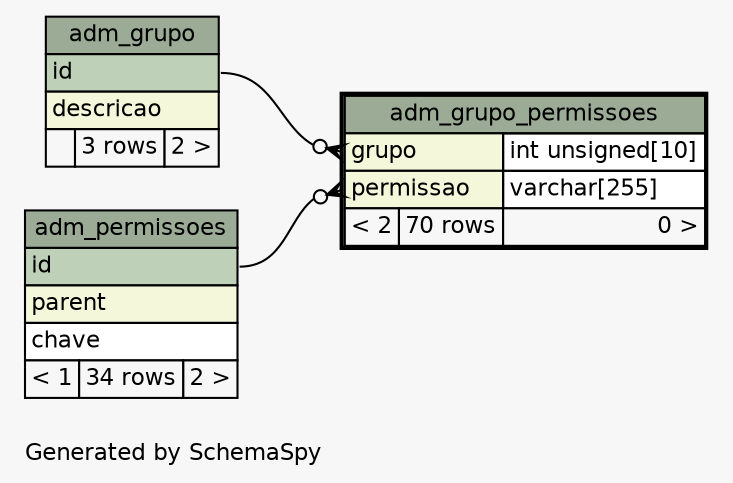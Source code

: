 // dot 2.38.0 on Windows 10 10.0
// SchemaSpy rev 590
digraph "oneDegreeRelationshipsDiagram" {
  graph [
    rankdir="RL"
    bgcolor="#f7f7f7"
    label="\nGenerated by SchemaSpy"
    labeljust="l"
    nodesep="0.18"
    ranksep="0.46"
    fontname="Helvetica"
    fontsize="11"
  ];
  node [
    fontname="Helvetica"
    fontsize="11"
    shape="plaintext"
  ];
  edge [
    arrowsize="0.8"
  ];
  "adm_grupo_permissoes":"grupo":w -> "adm_grupo":"id":e [arrowhead=none dir=back arrowtail=crowodot];
  "adm_grupo_permissoes":"permissao":w -> "adm_permissoes":"id":e [arrowhead=none dir=back arrowtail=crowodot];
  "adm_grupo" [
    label=<
    <TABLE BORDER="0" CELLBORDER="1" CELLSPACING="0" BGCOLOR="#ffffff">
      <TR><TD COLSPAN="3" BGCOLOR="#9bab96" ALIGN="CENTER">adm_grupo</TD></TR>
      <TR><TD PORT="id" COLSPAN="3" BGCOLOR="#bed1b8" ALIGN="LEFT">id</TD></TR>
      <TR><TD PORT="descricao" COLSPAN="3" BGCOLOR="#f4f7da" ALIGN="LEFT">descricao</TD></TR>
      <TR><TD ALIGN="LEFT" BGCOLOR="#f7f7f7">  </TD><TD ALIGN="RIGHT" BGCOLOR="#f7f7f7">3 rows</TD><TD ALIGN="RIGHT" BGCOLOR="#f7f7f7">2 &gt;</TD></TR>
    </TABLE>>
    URL="adm_grupo.html"
    tooltip="adm_grupo"
  ];
  "adm_grupo_permissoes" [
    label=<
    <TABLE BORDER="2" CELLBORDER="1" CELLSPACING="0" BGCOLOR="#ffffff">
      <TR><TD COLSPAN="3" BGCOLOR="#9bab96" ALIGN="CENTER">adm_grupo_permissoes</TD></TR>
      <TR><TD PORT="grupo" COLSPAN="2" BGCOLOR="#f4f7da" ALIGN="LEFT">grupo</TD><TD PORT="grupo.type" ALIGN="LEFT">int unsigned[10]</TD></TR>
      <TR><TD PORT="permissao" COLSPAN="2" BGCOLOR="#f4f7da" ALIGN="LEFT">permissao</TD><TD PORT="permissao.type" ALIGN="LEFT">varchar[255]</TD></TR>
      <TR><TD ALIGN="LEFT" BGCOLOR="#f7f7f7">&lt; 2</TD><TD ALIGN="RIGHT" BGCOLOR="#f7f7f7">70 rows</TD><TD ALIGN="RIGHT" BGCOLOR="#f7f7f7">0 &gt;</TD></TR>
    </TABLE>>
    URL="adm_grupo_permissoes.html"
    tooltip="adm_grupo_permissoes"
  ];
  "adm_permissoes" [
    label=<
    <TABLE BORDER="0" CELLBORDER="1" CELLSPACING="0" BGCOLOR="#ffffff">
      <TR><TD COLSPAN="3" BGCOLOR="#9bab96" ALIGN="CENTER">adm_permissoes</TD></TR>
      <TR><TD PORT="id" COLSPAN="3" BGCOLOR="#bed1b8" ALIGN="LEFT">id</TD></TR>
      <TR><TD PORT="parent" COLSPAN="3" BGCOLOR="#f4f7da" ALIGN="LEFT">parent</TD></TR>
      <TR><TD PORT="chave" COLSPAN="3" ALIGN="LEFT">chave</TD></TR>
      <TR><TD ALIGN="LEFT" BGCOLOR="#f7f7f7">&lt; 1</TD><TD ALIGN="RIGHT" BGCOLOR="#f7f7f7">34 rows</TD><TD ALIGN="RIGHT" BGCOLOR="#f7f7f7">2 &gt;</TD></TR>
    </TABLE>>
    URL="adm_permissoes.html"
    tooltip="adm_permissoes"
  ];
}
